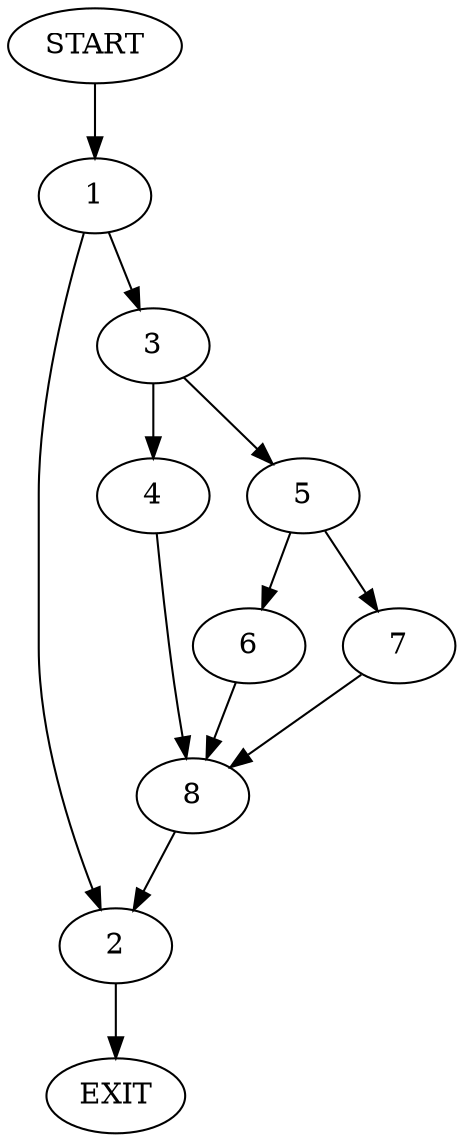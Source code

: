 digraph {
0 [label="START"]
9 [label="EXIT"]
0 -> 1
1 -> 2
1 -> 3
3 -> 4
3 -> 5
2 -> 9
5 -> 6
5 -> 7
4 -> 8
8 -> 2
6 -> 8
7 -> 8
}
